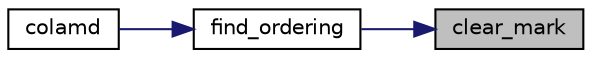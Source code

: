 digraph "clear_mark"
{
 // LATEX_PDF_SIZE
  edge [fontname="Helvetica",fontsize="10",labelfontname="Helvetica",labelfontsize="10"];
  node [fontname="Helvetica",fontsize="10",shape=record];
  rankdir="RL";
  Node1 [label="clear_mark",height=0.2,width=0.4,color="black", fillcolor="grey75", style="filled", fontcolor="black",tooltip=" "];
  Node1 -> Node2 [dir="back",color="midnightblue",fontsize="10",style="solid",fontname="Helvetica"];
  Node2 [label="find_ordering",height=0.2,width=0.4,color="black", fillcolor="white", style="filled",URL="$old__colamd_8c.html#a5588b8a17c8a438d3bbd838d10aff249",tooltip=" "];
  Node2 -> Node3 [dir="back",color="midnightblue",fontsize="10",style="solid",fontname="Helvetica"];
  Node3 [label="colamd",height=0.2,width=0.4,color="black", fillcolor="white", style="filled",URL="$old__colamd_8c.html#a912378946988334a1bd8eafc53cfa758",tooltip=" "];
}

